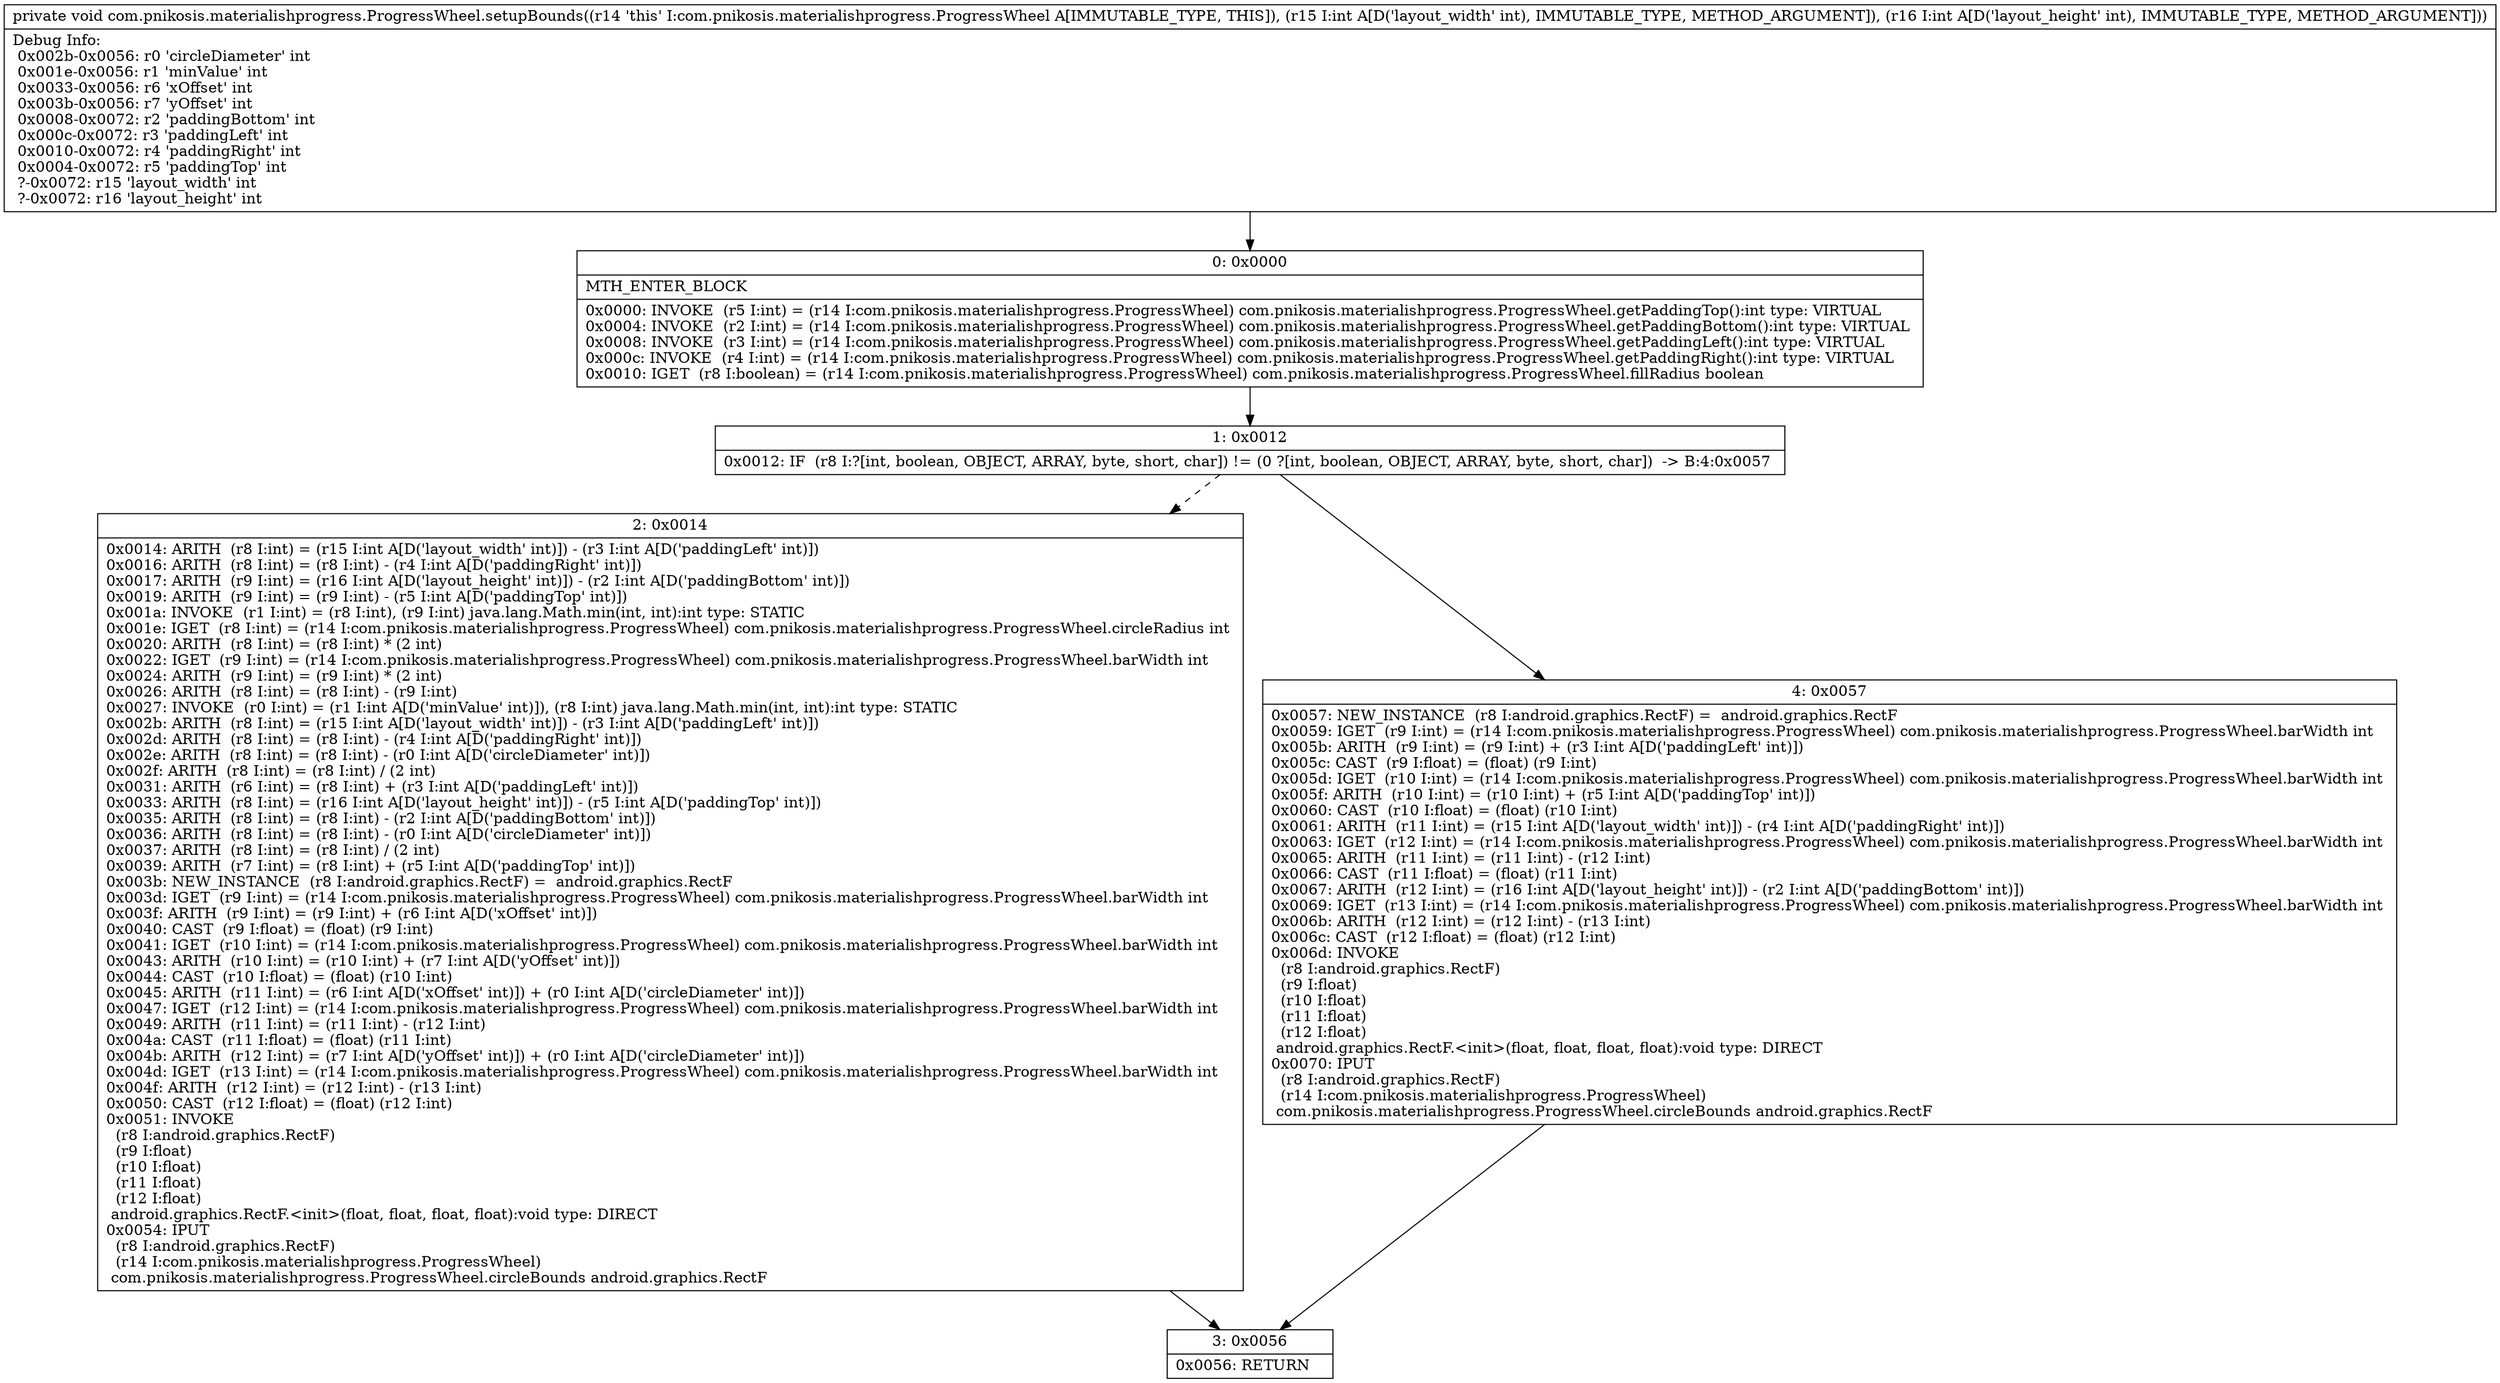 digraph "CFG forcom.pnikosis.materialishprogress.ProgressWheel.setupBounds(II)V" {
Node_0 [shape=record,label="{0\:\ 0x0000|MTH_ENTER_BLOCK\l|0x0000: INVOKE  (r5 I:int) = (r14 I:com.pnikosis.materialishprogress.ProgressWheel) com.pnikosis.materialishprogress.ProgressWheel.getPaddingTop():int type: VIRTUAL \l0x0004: INVOKE  (r2 I:int) = (r14 I:com.pnikosis.materialishprogress.ProgressWheel) com.pnikosis.materialishprogress.ProgressWheel.getPaddingBottom():int type: VIRTUAL \l0x0008: INVOKE  (r3 I:int) = (r14 I:com.pnikosis.materialishprogress.ProgressWheel) com.pnikosis.materialishprogress.ProgressWheel.getPaddingLeft():int type: VIRTUAL \l0x000c: INVOKE  (r4 I:int) = (r14 I:com.pnikosis.materialishprogress.ProgressWheel) com.pnikosis.materialishprogress.ProgressWheel.getPaddingRight():int type: VIRTUAL \l0x0010: IGET  (r8 I:boolean) = (r14 I:com.pnikosis.materialishprogress.ProgressWheel) com.pnikosis.materialishprogress.ProgressWheel.fillRadius boolean \l}"];
Node_1 [shape=record,label="{1\:\ 0x0012|0x0012: IF  (r8 I:?[int, boolean, OBJECT, ARRAY, byte, short, char]) != (0 ?[int, boolean, OBJECT, ARRAY, byte, short, char])  \-\> B:4:0x0057 \l}"];
Node_2 [shape=record,label="{2\:\ 0x0014|0x0014: ARITH  (r8 I:int) = (r15 I:int A[D('layout_width' int)]) \- (r3 I:int A[D('paddingLeft' int)]) \l0x0016: ARITH  (r8 I:int) = (r8 I:int) \- (r4 I:int A[D('paddingRight' int)]) \l0x0017: ARITH  (r9 I:int) = (r16 I:int A[D('layout_height' int)]) \- (r2 I:int A[D('paddingBottom' int)]) \l0x0019: ARITH  (r9 I:int) = (r9 I:int) \- (r5 I:int A[D('paddingTop' int)]) \l0x001a: INVOKE  (r1 I:int) = (r8 I:int), (r9 I:int) java.lang.Math.min(int, int):int type: STATIC \l0x001e: IGET  (r8 I:int) = (r14 I:com.pnikosis.materialishprogress.ProgressWheel) com.pnikosis.materialishprogress.ProgressWheel.circleRadius int \l0x0020: ARITH  (r8 I:int) = (r8 I:int) * (2 int) \l0x0022: IGET  (r9 I:int) = (r14 I:com.pnikosis.materialishprogress.ProgressWheel) com.pnikosis.materialishprogress.ProgressWheel.barWidth int \l0x0024: ARITH  (r9 I:int) = (r9 I:int) * (2 int) \l0x0026: ARITH  (r8 I:int) = (r8 I:int) \- (r9 I:int) \l0x0027: INVOKE  (r0 I:int) = (r1 I:int A[D('minValue' int)]), (r8 I:int) java.lang.Math.min(int, int):int type: STATIC \l0x002b: ARITH  (r8 I:int) = (r15 I:int A[D('layout_width' int)]) \- (r3 I:int A[D('paddingLeft' int)]) \l0x002d: ARITH  (r8 I:int) = (r8 I:int) \- (r4 I:int A[D('paddingRight' int)]) \l0x002e: ARITH  (r8 I:int) = (r8 I:int) \- (r0 I:int A[D('circleDiameter' int)]) \l0x002f: ARITH  (r8 I:int) = (r8 I:int) \/ (2 int) \l0x0031: ARITH  (r6 I:int) = (r8 I:int) + (r3 I:int A[D('paddingLeft' int)]) \l0x0033: ARITH  (r8 I:int) = (r16 I:int A[D('layout_height' int)]) \- (r5 I:int A[D('paddingTop' int)]) \l0x0035: ARITH  (r8 I:int) = (r8 I:int) \- (r2 I:int A[D('paddingBottom' int)]) \l0x0036: ARITH  (r8 I:int) = (r8 I:int) \- (r0 I:int A[D('circleDiameter' int)]) \l0x0037: ARITH  (r8 I:int) = (r8 I:int) \/ (2 int) \l0x0039: ARITH  (r7 I:int) = (r8 I:int) + (r5 I:int A[D('paddingTop' int)]) \l0x003b: NEW_INSTANCE  (r8 I:android.graphics.RectF) =  android.graphics.RectF \l0x003d: IGET  (r9 I:int) = (r14 I:com.pnikosis.materialishprogress.ProgressWheel) com.pnikosis.materialishprogress.ProgressWheel.barWidth int \l0x003f: ARITH  (r9 I:int) = (r9 I:int) + (r6 I:int A[D('xOffset' int)]) \l0x0040: CAST  (r9 I:float) = (float) (r9 I:int) \l0x0041: IGET  (r10 I:int) = (r14 I:com.pnikosis.materialishprogress.ProgressWheel) com.pnikosis.materialishprogress.ProgressWheel.barWidth int \l0x0043: ARITH  (r10 I:int) = (r10 I:int) + (r7 I:int A[D('yOffset' int)]) \l0x0044: CAST  (r10 I:float) = (float) (r10 I:int) \l0x0045: ARITH  (r11 I:int) = (r6 I:int A[D('xOffset' int)]) + (r0 I:int A[D('circleDiameter' int)]) \l0x0047: IGET  (r12 I:int) = (r14 I:com.pnikosis.materialishprogress.ProgressWheel) com.pnikosis.materialishprogress.ProgressWheel.barWidth int \l0x0049: ARITH  (r11 I:int) = (r11 I:int) \- (r12 I:int) \l0x004a: CAST  (r11 I:float) = (float) (r11 I:int) \l0x004b: ARITH  (r12 I:int) = (r7 I:int A[D('yOffset' int)]) + (r0 I:int A[D('circleDiameter' int)]) \l0x004d: IGET  (r13 I:int) = (r14 I:com.pnikosis.materialishprogress.ProgressWheel) com.pnikosis.materialishprogress.ProgressWheel.barWidth int \l0x004f: ARITH  (r12 I:int) = (r12 I:int) \- (r13 I:int) \l0x0050: CAST  (r12 I:float) = (float) (r12 I:int) \l0x0051: INVOKE  \l  (r8 I:android.graphics.RectF)\l  (r9 I:float)\l  (r10 I:float)\l  (r11 I:float)\l  (r12 I:float)\l android.graphics.RectF.\<init\>(float, float, float, float):void type: DIRECT \l0x0054: IPUT  \l  (r8 I:android.graphics.RectF)\l  (r14 I:com.pnikosis.materialishprogress.ProgressWheel)\l com.pnikosis.materialishprogress.ProgressWheel.circleBounds android.graphics.RectF \l}"];
Node_3 [shape=record,label="{3\:\ 0x0056|0x0056: RETURN   \l}"];
Node_4 [shape=record,label="{4\:\ 0x0057|0x0057: NEW_INSTANCE  (r8 I:android.graphics.RectF) =  android.graphics.RectF \l0x0059: IGET  (r9 I:int) = (r14 I:com.pnikosis.materialishprogress.ProgressWheel) com.pnikosis.materialishprogress.ProgressWheel.barWidth int \l0x005b: ARITH  (r9 I:int) = (r9 I:int) + (r3 I:int A[D('paddingLeft' int)]) \l0x005c: CAST  (r9 I:float) = (float) (r9 I:int) \l0x005d: IGET  (r10 I:int) = (r14 I:com.pnikosis.materialishprogress.ProgressWheel) com.pnikosis.materialishprogress.ProgressWheel.barWidth int \l0x005f: ARITH  (r10 I:int) = (r10 I:int) + (r5 I:int A[D('paddingTop' int)]) \l0x0060: CAST  (r10 I:float) = (float) (r10 I:int) \l0x0061: ARITH  (r11 I:int) = (r15 I:int A[D('layout_width' int)]) \- (r4 I:int A[D('paddingRight' int)]) \l0x0063: IGET  (r12 I:int) = (r14 I:com.pnikosis.materialishprogress.ProgressWheel) com.pnikosis.materialishprogress.ProgressWheel.barWidth int \l0x0065: ARITH  (r11 I:int) = (r11 I:int) \- (r12 I:int) \l0x0066: CAST  (r11 I:float) = (float) (r11 I:int) \l0x0067: ARITH  (r12 I:int) = (r16 I:int A[D('layout_height' int)]) \- (r2 I:int A[D('paddingBottom' int)]) \l0x0069: IGET  (r13 I:int) = (r14 I:com.pnikosis.materialishprogress.ProgressWheel) com.pnikosis.materialishprogress.ProgressWheel.barWidth int \l0x006b: ARITH  (r12 I:int) = (r12 I:int) \- (r13 I:int) \l0x006c: CAST  (r12 I:float) = (float) (r12 I:int) \l0x006d: INVOKE  \l  (r8 I:android.graphics.RectF)\l  (r9 I:float)\l  (r10 I:float)\l  (r11 I:float)\l  (r12 I:float)\l android.graphics.RectF.\<init\>(float, float, float, float):void type: DIRECT \l0x0070: IPUT  \l  (r8 I:android.graphics.RectF)\l  (r14 I:com.pnikosis.materialishprogress.ProgressWheel)\l com.pnikosis.materialishprogress.ProgressWheel.circleBounds android.graphics.RectF \l}"];
MethodNode[shape=record,label="{private void com.pnikosis.materialishprogress.ProgressWheel.setupBounds((r14 'this' I:com.pnikosis.materialishprogress.ProgressWheel A[IMMUTABLE_TYPE, THIS]), (r15 I:int A[D('layout_width' int), IMMUTABLE_TYPE, METHOD_ARGUMENT]), (r16 I:int A[D('layout_height' int), IMMUTABLE_TYPE, METHOD_ARGUMENT]))  | Debug Info:\l  0x002b\-0x0056: r0 'circleDiameter' int\l  0x001e\-0x0056: r1 'minValue' int\l  0x0033\-0x0056: r6 'xOffset' int\l  0x003b\-0x0056: r7 'yOffset' int\l  0x0008\-0x0072: r2 'paddingBottom' int\l  0x000c\-0x0072: r3 'paddingLeft' int\l  0x0010\-0x0072: r4 'paddingRight' int\l  0x0004\-0x0072: r5 'paddingTop' int\l  ?\-0x0072: r15 'layout_width' int\l  ?\-0x0072: r16 'layout_height' int\l}"];
MethodNode -> Node_0;
Node_0 -> Node_1;
Node_1 -> Node_2[style=dashed];
Node_1 -> Node_4;
Node_2 -> Node_3;
Node_4 -> Node_3;
}

